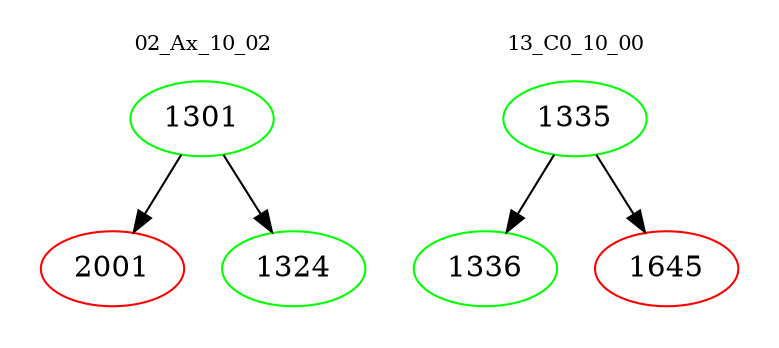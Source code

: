 digraph{
subgraph cluster_0 {
color = white
label = "02_Ax_10_02";
fontsize=10;
T0_1301 [label="1301", color="green"]
T0_1301 -> T0_2001 [color="black"]
T0_2001 [label="2001", color="red"]
T0_1301 -> T0_1324 [color="black"]
T0_1324 [label="1324", color="green"]
}
subgraph cluster_1 {
color = white
label = "13_C0_10_00";
fontsize=10;
T1_1335 [label="1335", color="green"]
T1_1335 -> T1_1336 [color="black"]
T1_1336 [label="1336", color="green"]
T1_1335 -> T1_1645 [color="black"]
T1_1645 [label="1645", color="red"]
}
}
